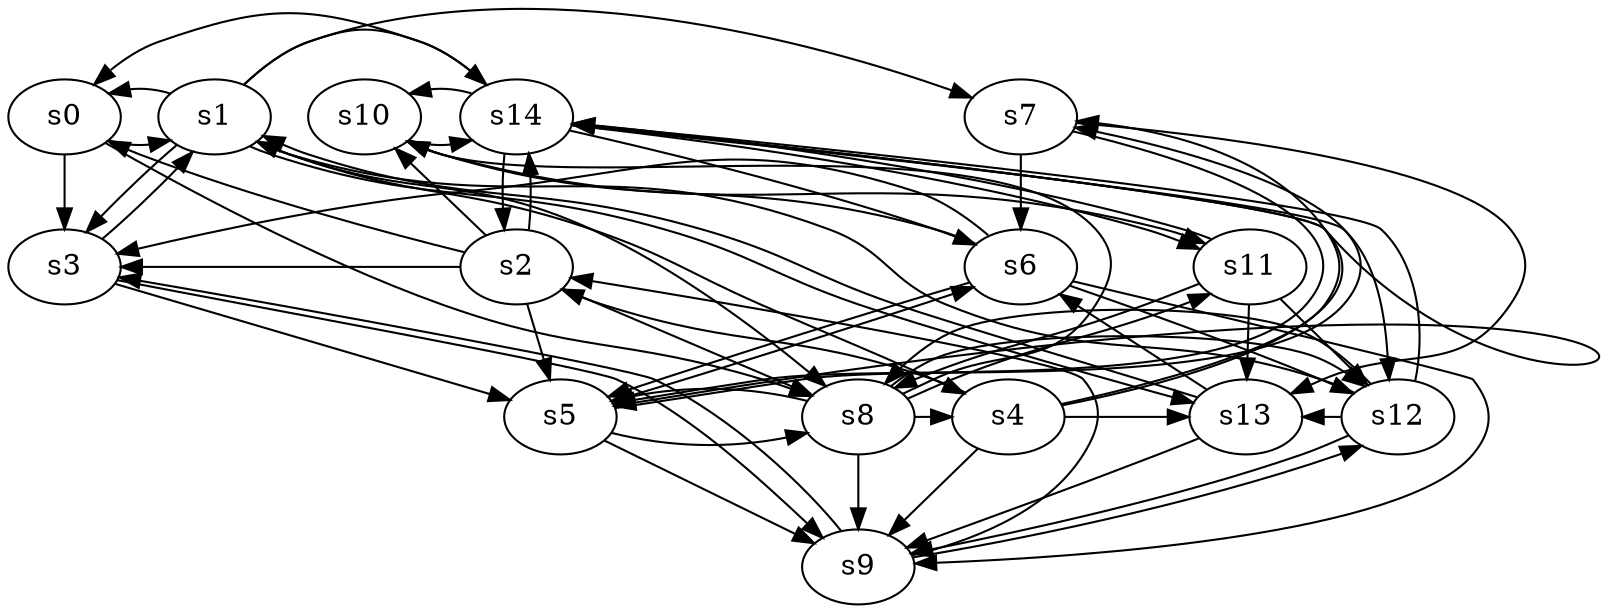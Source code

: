 digraph game_0751_complex_15 {
    s0 [name="s0", player=0, target=1];
    s1 [name="s1", player=0];
    s2 [name="s2", player=1];
    s3 [name="s3", player=0];
    s4 [name="s4", player=1];
    s5 [name="s5", player=1];
    s6 [name="s6", player=1];
    s7 [name="s7", player=1];
    s8 [name="s8", player=0];
    s9 [name="s9", player=1];
    s10 [name="s10", player=1];
    s11 [name="s11", player=0, target=1];
    s12 [name="s12", player=0, target=1];
    s13 [name="s13", player=1];
    s14 [name="s14", player=0];

    s0 -> s1 [constraint="time % 6 == 0"];
    s0 -> s3;
    s0 -> s8 [constraint="time == 13"];
    s1 -> s0 [constraint="time % 6 == 3"];
    s1 -> s3 [constraint="time % 5 == 3 || time % 4 == 0"];
    s1 -> s4 [constraint="time % 3 == 1"];
    s1 -> s7 [constraint="time % 4 == 0 || time % 2 == 0"];
    s1 -> s8 [constraint="time % 4 == 3"];
    s1 -> s13 [constraint="time % 2 == 0 && time % 3 == 2"];
    s1 -> s14 [constraint="time % 5 == 4 || time % 4 == 1"];
    s2 -> s0 [constraint="time % 8 == 7"];
    s2 -> s3 [constraint="time % 2 == 0"];
    s2 -> s5;
    s2 -> s8 [constraint="time % 8 == 5"];
    s2 -> s10 [constraint="time == 9 || time == 10"];
    s2 -> s14 [constraint="time % 4 == 2"];
    s3 -> s1 [constraint="time == 7 || time == 14 || time == 16 || time == 18 || time == 24"];
    s3 -> s5 [constraint="time % 7 == 4"];
    s3 -> s9 [constraint="time % 4 == 3 && time % 3 == 0"];
    s4 -> s2 [constraint="time % 3 == 1 && time % 4 == 1"];
    s4 -> s7 [constraint="time % 2 == 1 || time % 4 == 0"];
    s4 -> s9;
    s4 -> s13 [constraint="time == 3 || time == 22 || time == 24"];
    s4 -> s14 [constraint="time % 3 == 1 || time % 5 == 4"];
    s5 -> s6 [constraint="time % 4 == 1 || time % 3 == 1"];
    s5 -> s7 [constraint="time % 4 == 2 && time % 4 == 1"];
    s5 -> s8 [constraint="time % 2 == 1 || time % 3 == 2"];
    s5 -> s9;
    s6 -> s3 [constraint="time % 3 == 1 || time % 2 == 1"];
    s6 -> s5 [constraint="time % 4 == 0 || time % 3 == 1"];
    s6 -> s9 [constraint="time % 4 == 0"];
    s6 -> s10 [constraint="!(time % 6 == 1)"];
    s6 -> s12 [constraint="time % 8 == 7"];
    s7 -> s5 [constraint="!(time % 2 == 0)"];
    s7 -> s6;
    s7 -> s13 [constraint="time % 2 == 1 || time % 3 == 1"];
    s8 -> s4 [constraint="time % 3 == 1 && time % 3 == 0"];
    s8 -> s5 [constraint="!(time % 6 == 0)"];
    s8 -> s9;
    s8 -> s10 [constraint="time % 2 == 0 && time % 4 == 1"];
    s8 -> s11 [constraint="time == 2 || time == 4 || time == 9 || time == 17"];
    s8 -> s12 [constraint="time == 5"];
    s9 -> s2 [constraint="time == 0 || time == 1 || time == 3 || time == 9 || time == 18"];
    s9 -> s3 [constraint="!(time % 5 == 0)"];
    s9 -> s12 [constraint="time == 0 || time == 2 || time == 11 || time == 14"];
    s10 -> s11 [constraint="time % 6 == 2"];
    s10 -> s14 [constraint="time == 2 || time == 22"];
    s11 -> s8;
    s11 -> s12;
    s11 -> s13;
    s11 -> s14 [constraint="!(time % 2 == 0)"];
    s12 -> s1 [constraint="time % 6 == 2"];
    s12 -> s8 [constraint="!(time % 4 == 2)"];
    s12 -> s9 [constraint="time == 0 || time == 5 || time == 8"];
    s12 -> s13 [constraint="time % 5 == 1 || time % 3 == 1"];
    s12 -> s14 [constraint="time % 3 == 2 && time % 5 == 3"];
    s13 -> s1 [constraint="time % 3 == 1 || time % 3 == 2"];
    s13 -> s6 [constraint="time == 1 || time == 8 || time == 9 || time == 14 || time == 23"];
    s13 -> s9 [constraint="!(time % 6 == 5)"];
    s14 -> s0 [constraint="time == 8 || time == 16"];
    s14 -> s2;
    s14 -> s5 [constraint="time % 3 == 0"];
    s14 -> s6 [constraint="!(time % 5 == 3)"];
    s14 -> s10 [constraint="!(time % 3 == 1)"];
    s14 -> s11 [constraint="time % 7 == 3"];
    s14 -> s12 [constraint="time % 2 == 1 || time % 3 == 0"];
}
